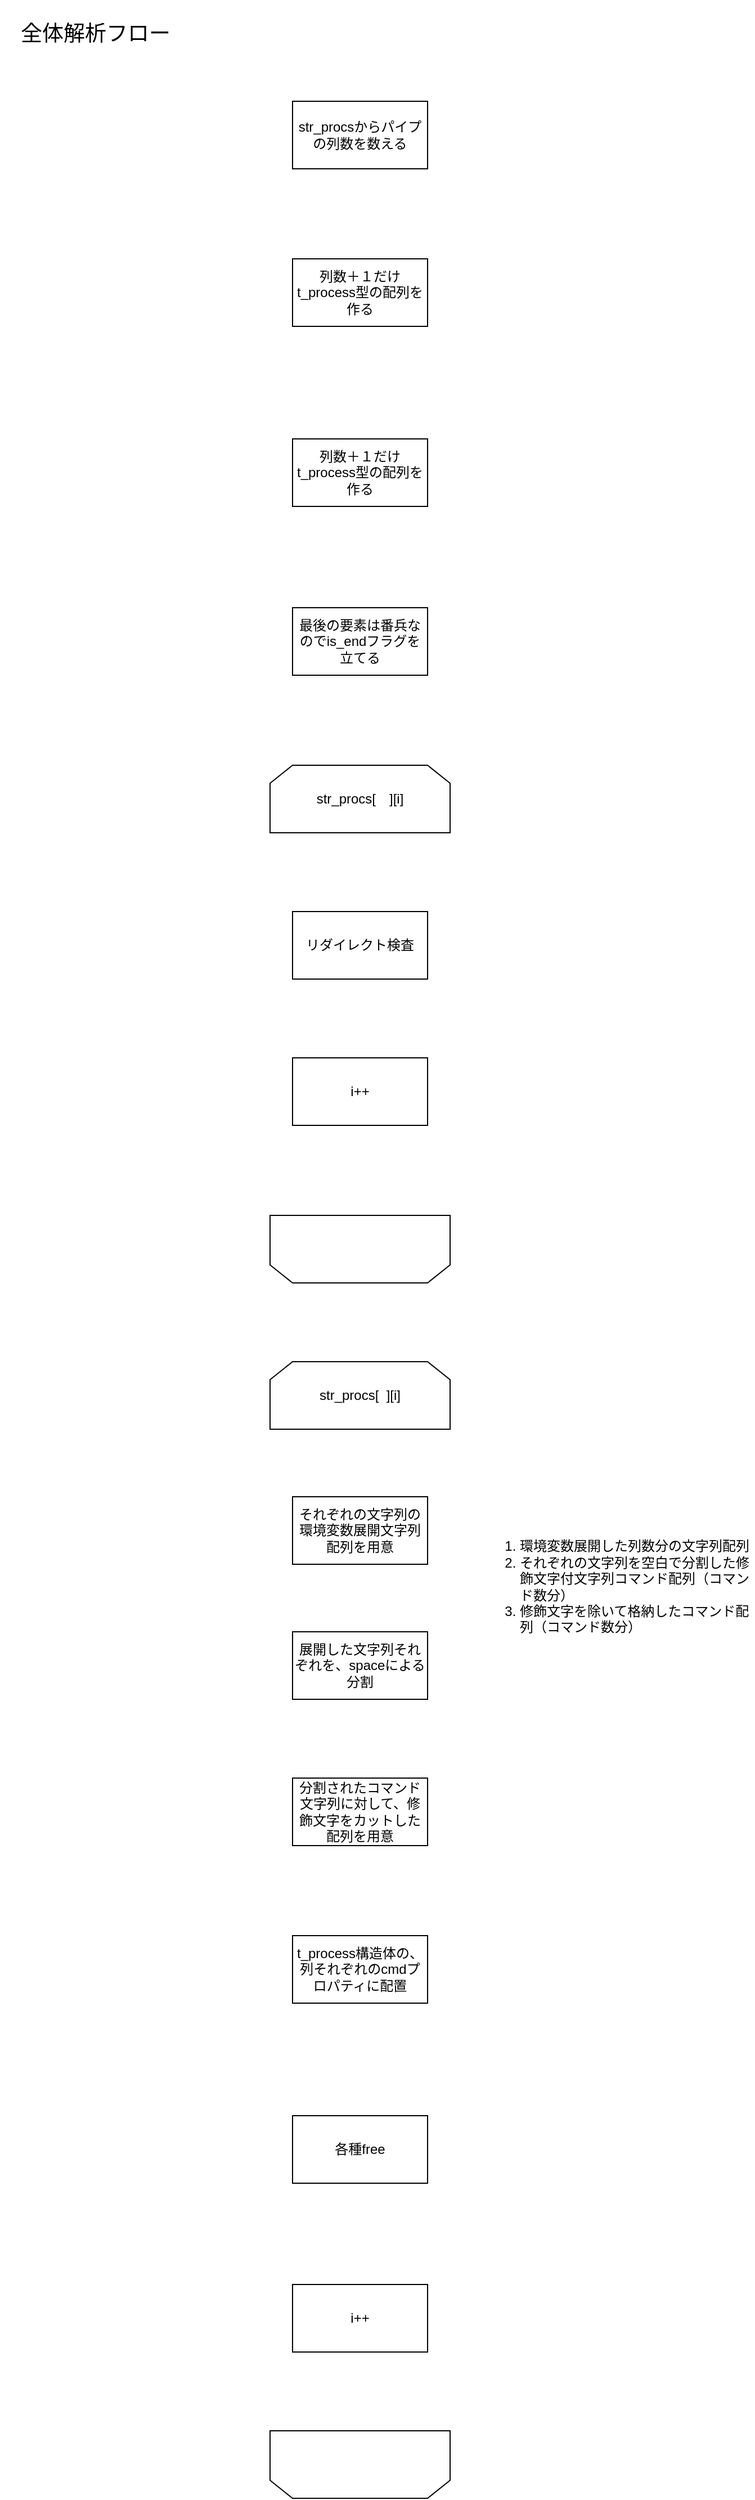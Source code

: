 <mxfile version="14.2.4" type="embed" pages="6">
    <diagram id="fK72UYC66P_CQEnEVLS-" name="parse_flow">
        <mxGraphModel dx="724" dy="929" grid="1" gridSize="10" guides="1" tooltips="1" connect="1" arrows="1" fold="1" page="1" pageScale="1" pageWidth="827" pageHeight="1169" math="0" shadow="0">
            <root>
                <mxCell id="0"/>
                <mxCell id="1" parent="0"/>
                <mxCell id="5" value="全体解析フロー" style="text;html=1;strokeColor=none;fillColor=none;align=center;verticalAlign=middle;whiteSpace=wrap;rounded=0;fontSize=19;" parent="1" vertex="1">
                    <mxGeometry x="20" y="10" width="170" height="60" as="geometry"/>
                </mxCell>
                <mxCell id="vSirPPXW1b6mrjoDPHHq-14" value="str_procsからパイプの列数を数える" style="rounded=0;whiteSpace=wrap;html=1;" vertex="1" parent="1">
                    <mxGeometry x="280" y="100" width="120" height="60" as="geometry"/>
                </mxCell>
                <mxCell id="vSirPPXW1b6mrjoDPHHq-15" value="列数＋１だけt_process型の配列を作る" style="rounded=0;whiteSpace=wrap;html=1;" vertex="1" parent="1">
                    <mxGeometry x="280" y="240" width="120" height="60" as="geometry"/>
                </mxCell>
                <mxCell id="vSirPPXW1b6mrjoDPHHq-16" value="列数＋１だけt_process型の配列を作る" style="rounded=0;whiteSpace=wrap;html=1;" vertex="1" parent="1">
                    <mxGeometry x="280" y="400" width="120" height="60" as="geometry"/>
                </mxCell>
                <mxCell id="Ri1AadSGPWPgicoHNFOO-5" value="最後の要素は番兵なのでis_endフラグを立てる" style="rounded=0;whiteSpace=wrap;html=1;" vertex="1" parent="1">
                    <mxGeometry x="280" y="550" width="120" height="60" as="geometry"/>
                </mxCell>
                <mxCell id="Ri1AadSGPWPgicoHNFOO-6" value="リダイレクト検査" style="rounded=0;whiteSpace=wrap;html=1;" vertex="1" parent="1">
                    <mxGeometry x="280" y="820" width="120" height="60" as="geometry"/>
                </mxCell>
                <mxCell id="Ri1AadSGPWPgicoHNFOO-7" value="str_procs[　][i]" style="shape=loopLimit;whiteSpace=wrap;html=1;rotation=0;" vertex="1" parent="1">
                    <mxGeometry x="260" y="690" width="160" height="60" as="geometry"/>
                </mxCell>
                <mxCell id="Ri1AadSGPWPgicoHNFOO-8" value="" style="shape=loopLimit;whiteSpace=wrap;html=1;rotation=-180;" vertex="1" parent="1">
                    <mxGeometry x="260" y="1090" width="160" height="60" as="geometry"/>
                </mxCell>
                <mxCell id="Ri1AadSGPWPgicoHNFOO-9" value="i++" style="rounded=0;whiteSpace=wrap;html=1;" vertex="1" parent="1">
                    <mxGeometry x="280" y="950" width="120" height="60" as="geometry"/>
                </mxCell>
                <mxCell id="Ri1AadSGPWPgicoHNFOO-12" value="str_procs[&amp;nbsp; ][i]" style="shape=loopLimit;whiteSpace=wrap;html=1;rotation=0;" vertex="1" parent="1">
                    <mxGeometry x="260" y="1220" width="160" height="60" as="geometry"/>
                </mxCell>
                <mxCell id="Ri1AadSGPWPgicoHNFOO-13" value="" style="shape=loopLimit;whiteSpace=wrap;html=1;rotation=-180;" vertex="1" parent="1">
                    <mxGeometry x="260" y="2170" width="160" height="60" as="geometry"/>
                </mxCell>
                <mxCell id="Ri1AadSGPWPgicoHNFOO-14" value="i++" style="rounded=0;whiteSpace=wrap;html=1;" vertex="1" parent="1">
                    <mxGeometry x="280" y="2040" width="120" height="60" as="geometry"/>
                </mxCell>
                <mxCell id="Ri1AadSGPWPgicoHNFOO-15" value="それぞれの文字列の環境変数展開文字列配列を用意" style="rounded=0;whiteSpace=wrap;html=1;" vertex="1" parent="1">
                    <mxGeometry x="280" y="1340" width="120" height="60" as="geometry"/>
                </mxCell>
                <mxCell id="Ri1AadSGPWPgicoHNFOO-16" value="展開した文字列それぞれを、spaceによる分割" style="rounded=0;whiteSpace=wrap;html=1;" vertex="1" parent="1">
                    <mxGeometry x="280" y="1460" width="120" height="60" as="geometry"/>
                </mxCell>
                <mxCell id="Ri1AadSGPWPgicoHNFOO-17" value="分割されたコマンド文字列に対して、修飾文字をカットした配列を用意" style="rounded=0;whiteSpace=wrap;html=1;" vertex="1" parent="1">
                    <mxGeometry x="280" y="1590" width="120" height="60" as="geometry"/>
                </mxCell>
                <mxCell id="Ri1AadSGPWPgicoHNFOO-18" value="t_process構造体の、列それぞれのcmdプロパティに配置" style="rounded=0;whiteSpace=wrap;html=1;" vertex="1" parent="1">
                    <mxGeometry x="280" y="1730" width="120" height="60" as="geometry"/>
                </mxCell>
                <mxCell id="Ri1AadSGPWPgicoHNFOO-19" value="&lt;ol&gt;&lt;li&gt;環境変数展開した列数分の文字列配列&lt;/li&gt;&lt;li&gt;それぞれの文字列を空白で分割した修飾文字付文字列コマンド配列（コマンド数分）&lt;/li&gt;&lt;li&gt;修飾文字を除いて格納したコマンド配列（コマンド数分）&lt;/li&gt;&lt;/ol&gt;" style="text;strokeColor=none;fillColor=none;html=1;whiteSpace=wrap;verticalAlign=middle;overflow=hidden;" vertex="1" parent="1">
                    <mxGeometry x="440" y="1320" width="250" height="200" as="geometry"/>
                </mxCell>
                <mxCell id="Ri1AadSGPWPgicoHNFOO-20" value="各種free" style="rounded=0;whiteSpace=wrap;html=1;" vertex="1" parent="1">
                    <mxGeometry x="280" y="1890" width="120" height="60" as="geometry"/>
                </mxCell>
            </root>
        </mxGraphModel>
    </diagram>
    <diagram id="UBgu6QXrcp8UqjYOTe2U" name="redirect_inspect_flow">
        <mxGraphModel dx="1230" dy="1580" grid="1" gridSize="10" guides="1" tooltips="1" connect="1" arrows="1" fold="1" page="1" pageScale="1" pageWidth="827" pageHeight="1169" math="0" shadow="0">
            <root>
                <mxCell id="vghjAD6RKHPdX0XweGQ7-0"/>
                <mxCell id="vghjAD6RKHPdX0XweGQ7-1" parent="vghjAD6RKHPdX0XweGQ7-0"/>
                <mxCell id="vghjAD6RKHPdX0XweGQ7-15" style="edgeStyle=orthogonalEdgeStyle;rounded=0;orthogonalLoop=1;jettySize=auto;html=1;fontSize=12;entryX=0.438;entryY=0.026;entryDx=0;entryDy=0;entryPerimeter=0;" parent="vghjAD6RKHPdX0XweGQ7-1" source="vghjAD6RKHPdX0XweGQ7-8" target="w_zK68qkRcGFk_lAMG7C-15" edge="1">
                    <mxGeometry relative="1" as="geometry">
                        <mxPoint x="222.5" y="1200" as="targetPoint"/>
                    </mxGeometry>
                </mxCell>
                <mxCell id="Fy9EsiGVe3YE7plYE6k1-2" style="edgeStyle=orthogonalEdgeStyle;rounded=0;orthogonalLoop=1;jettySize=auto;html=1;entryX=0.5;entryY=0;entryDx=0;entryDy=0;fontSize=12;" parent="vghjAD6RKHPdX0XweGQ7-1" source="vghjAD6RKHPdX0XweGQ7-8" target="Fy9EsiGVe3YE7plYE6k1-1" edge="1">
                    <mxGeometry relative="1" as="geometry"/>
                </mxCell>
                <mxCell id="vghjAD6RKHPdX0XweGQ7-8" value="リダイレクト文字か？" style="rhombus;whiteSpace=wrap;html=1;fontSize=12;" parent="vghjAD6RKHPdX0XweGQ7-1" vertex="1">
                    <mxGeometry x="120" y="470" width="190" height="80" as="geometry"/>
                </mxCell>
                <mxCell id="w_zK68qkRcGFk_lAMG7C-4" style="edgeStyle=orthogonalEdgeStyle;rounded=0;orthogonalLoop=1;jettySize=auto;html=1;entryX=0.5;entryY=0;entryDx=0;entryDy=0;fontSize=12;" parent="vghjAD6RKHPdX0XweGQ7-1" source="vghjAD6RKHPdX0XweGQ7-9" target="w_zK68qkRcGFk_lAMG7C-3" edge="1">
                    <mxGeometry relative="1" as="geometry"/>
                </mxCell>
                <mxCell id="diePPB6mzHixm3dDnXwc-16" style="edgeStyle=orthogonalEdgeStyle;rounded=0;orthogonalLoop=1;jettySize=auto;html=1;entryX=0.5;entryY=0;entryDx=0;entryDy=0;" edge="1" parent="vghjAD6RKHPdX0XweGQ7-1" source="vghjAD6RKHPdX0XweGQ7-9" target="diePPB6mzHixm3dDnXwc-8">
                    <mxGeometry relative="1" as="geometry"/>
                </mxCell>
                <mxCell id="vghjAD6RKHPdX0XweGQ7-9" value="ambigous redirectにあたるか？&lt;br&gt;substrしてなお空白がある場合" style="rhombus;whiteSpace=wrap;html=1;fontSize=12;" parent="vghjAD6RKHPdX0XweGQ7-1" vertex="1">
                    <mxGeometry x="347.5" y="860" width="190" height="80" as="geometry"/>
                </mxCell>
                <mxCell id="vghjAD6RKHPdX0XweGQ7-20" style="edgeStyle=orthogonalEdgeStyle;rounded=0;orthogonalLoop=1;jettySize=auto;html=1;entryX=0.5;entryY=0;entryDx=0;entryDy=0;fontSize=12;" parent="vghjAD6RKHPdX0XweGQ7-1" source="vghjAD6RKHPdX0XweGQ7-12" target="vghjAD6RKHPdX0XweGQ7-8" edge="1">
                    <mxGeometry relative="1" as="geometry"/>
                </mxCell>
                <mxCell id="vghjAD6RKHPdX0XweGQ7-12" value="終端まで1文字ずつ検査" style="shape=loopLimit;whiteSpace=wrap;html=1;fontSize=12;" parent="vghjAD6RKHPdX0XweGQ7-1" vertex="1">
                    <mxGeometry x="142.5" y="350" width="150" height="60" as="geometry"/>
                </mxCell>
                <mxCell id="diePPB6mzHixm3dDnXwc-7" style="edgeStyle=orthogonalEdgeStyle;rounded=0;orthogonalLoop=1;jettySize=auto;html=1;" edge="1" parent="vghjAD6RKHPdX0XweGQ7-1" source="vghjAD6RKHPdX0XweGQ7-13">
                    <mxGeometry relative="1" as="geometry">
                        <mxPoint x="212.5" y="1670" as="targetPoint"/>
                    </mxGeometry>
                </mxCell>
                <mxCell id="vghjAD6RKHPdX0XweGQ7-13" value="" style="shape=loopLimit;whiteSpace=wrap;html=1;fontSize=12;rotation=-180;" parent="vghjAD6RKHPdX0XweGQ7-1" vertex="1">
                    <mxGeometry x="137.5" y="1550" width="150" height="60" as="geometry"/>
                </mxCell>
                <mxCell id="w_zK68qkRcGFk_lAMG7C-20" style="edgeStyle=orthogonalEdgeStyle;rounded=0;orthogonalLoop=1;jettySize=auto;html=1;entryX=0.5;entryY=0;entryDx=0;entryDy=0;fontSize=12;" parent="vghjAD6RKHPdX0XweGQ7-1" source="vghjAD6RKHPdX0XweGQ7-18" target="w_zK68qkRcGFk_lAMG7C-19" edge="1">
                    <mxGeometry relative="1" as="geometry"/>
                </mxCell>
                <mxCell id="vghjAD6RKHPdX0XweGQ7-18" value="次の空白までの文字列Aを保存&lt;br&gt;同時に、パイプ文字列（２）をスペースで埋める" style="rounded=0;whiteSpace=wrap;html=1;fontSize=12;" parent="vghjAD6RKHPdX0XweGQ7-1" vertex="1">
                    <mxGeometry x="328.75" y="670" width="227.5" height="60" as="geometry"/>
                </mxCell>
                <mxCell id="vghjAD6RKHPdX0XweGQ7-22" value="TRUE" style="text;html=1;strokeColor=none;fillColor=none;align=center;verticalAlign=middle;whiteSpace=wrap;rounded=0;fontSize=12;" parent="vghjAD6RKHPdX0XweGQ7-1" vertex="1">
                    <mxGeometry x="352.5" y="520" width="40" height="20" as="geometry"/>
                </mxCell>
                <mxCell id="vghjAD6RKHPdX0XweGQ7-23" value="FALSE" style="text;html=1;strokeColor=none;fillColor=none;align=center;verticalAlign=middle;whiteSpace=wrap;rounded=0;fontSize=12;" parent="vghjAD6RKHPdX0XweGQ7-1" vertex="1">
                    <mxGeometry x="232.5" y="790" width="40" height="20" as="geometry"/>
                </mxCell>
                <mxCell id="diePPB6mzHixm3dDnXwc-13" style="edgeStyle=orthogonalEdgeStyle;rounded=0;orthogonalLoop=1;jettySize=auto;html=1;entryX=0.5;entryY=0;entryDx=0;entryDy=0;" edge="1" parent="vghjAD6RKHPdX0XweGQ7-1" source="w_zK68qkRcGFk_lAMG7C-3" target="diePPB6mzHixm3dDnXwc-11">
                    <mxGeometry relative="1" as="geometry"/>
                </mxCell>
                <mxCell id="w_zK68qkRcGFk_lAMG7C-3" value="文字列Aを使って&lt;br&gt;エラー出力" style="rounded=0;whiteSpace=wrap;html=1;fontSize=12;" parent="vghjAD6RKHPdX0XweGQ7-1" vertex="1">
                    <mxGeometry x="832.5" y="930" width="120" height="60" as="geometry"/>
                </mxCell>
                <mxCell id="w_zK68qkRcGFk_lAMG7C-6" value="TRUE" style="text;html=1;strokeColor=none;fillColor=none;align=center;verticalAlign=middle;whiteSpace=wrap;rounded=0;fontSize=12;" parent="vghjAD6RKHPdX0XweGQ7-1" vertex="1">
                    <mxGeometry x="672.5" y="870" width="40" height="20" as="geometry"/>
                </mxCell>
                <mxCell id="w_zK68qkRcGFk_lAMG7C-11" style="edgeStyle=orthogonalEdgeStyle;rounded=0;orthogonalLoop=1;jettySize=auto;html=1;fontSize=12;" parent="vghjAD6RKHPdX0XweGQ7-1" source="w_zK68qkRcGFk_lAMG7C-8" target="w_zK68qkRcGFk_lAMG7C-10" edge="1">
                    <mxGeometry relative="1" as="geometry"/>
                </mxCell>
                <mxCell id="iyTiuh9eluUWenn3p8hs-2" style="edgeStyle=orthogonalEdgeStyle;rounded=0;orthogonalLoop=1;jettySize=auto;html=1;entryX=0.5;entryY=0;entryDx=0;entryDy=0;fontSize=12;" parent="vghjAD6RKHPdX0XweGQ7-1" source="w_zK68qkRcGFk_lAMG7C-8" target="iyTiuh9eluUWenn3p8hs-1" edge="1">
                    <mxGeometry relative="1" as="geometry"/>
                </mxCell>
                <mxCell id="w_zK68qkRcGFk_lAMG7C-8" value="ファイルopenできる？" style="rhombus;whiteSpace=wrap;html=1;fontSize=12;" parent="vghjAD6RKHPdX0XweGQ7-1" vertex="1">
                    <mxGeometry x="352.5" y="1160" width="190" height="60" as="geometry"/>
                </mxCell>
                <mxCell id="n6QM_ZptUsfv8HXUH9g2-1" style="edgeStyle=orthogonalEdgeStyle;rounded=0;orthogonalLoop=1;jettySize=auto;html=1;entryX=0.5;entryY=0;entryDx=0;entryDy=0;" edge="1" parent="vghjAD6RKHPdX0XweGQ7-1" source="w_zK68qkRcGFk_lAMG7C-10" target="n6QM_ZptUsfv8HXUH9g2-0">
                    <mxGeometry relative="1" as="geometry"/>
                </mxCell>
                <mxCell id="w_zK68qkRcGFk_lAMG7C-10" value="文字列Cを使って&lt;br&gt;エラー出力" style="rounded=0;whiteSpace=wrap;html=1;fontSize=12;" parent="vghjAD6RKHPdX0XweGQ7-1" vertex="1">
                    <mxGeometry x="602.5" y="1250" width="120" height="60" as="geometry"/>
                </mxCell>
                <mxCell id="w_zK68qkRcGFk_lAMG7C-14" value="FALSE" style="text;html=1;strokeColor=none;fillColor=none;align=center;verticalAlign=middle;whiteSpace=wrap;rounded=0;fontSize=12;" parent="vghjAD6RKHPdX0XweGQ7-1" vertex="1">
                    <mxGeometry x="582.5" y="1160" width="40" height="20" as="geometry"/>
                </mxCell>
                <mxCell id="w_zK68qkRcGFk_lAMG7C-17" style="edgeStyle=orthogonalEdgeStyle;rounded=0;orthogonalLoop=1;jettySize=auto;html=1;fontSize=12;" parent="vghjAD6RKHPdX0XweGQ7-1" source="w_zK68qkRcGFk_lAMG7C-15" target="vghjAD6RKHPdX0XweGQ7-13" edge="1">
                    <mxGeometry relative="1" as="geometry"/>
                </mxCell>
                <mxCell id="w_zK68qkRcGFk_lAMG7C-15" value="インクリメント" style="rounded=0;whiteSpace=wrap;html=1;fontSize=12;" parent="vghjAD6RKHPdX0XweGQ7-1" vertex="1">
                    <mxGeometry x="152.5" y="1105" width="120" height="60" as="geometry"/>
                </mxCell>
                <mxCell id="w_zK68qkRcGFk_lAMG7C-21" style="edgeStyle=orthogonalEdgeStyle;rounded=0;orthogonalLoop=1;jettySize=auto;html=1;entryX=0.5;entryY=0;entryDx=0;entryDy=0;fontSize=12;" parent="vghjAD6RKHPdX0XweGQ7-1" source="w_zK68qkRcGFk_lAMG7C-19" target="vghjAD6RKHPdX0XweGQ7-9" edge="1">
                    <mxGeometry relative="1" as="geometry"/>
                </mxCell>
                <mxCell id="w_zK68qkRcGFk_lAMG7C-19" value="コピー文字列Aを&lt;br&gt;環境変数展開して&lt;br&gt;文字列Bとして保存" style="rounded=0;whiteSpace=wrap;html=1;fontSize=12;" parent="vghjAD6RKHPdX0XweGQ7-1" vertex="1">
                    <mxGeometry x="382.5" y="770" width="120" height="60" as="geometry"/>
                </mxCell>
                <mxCell id="rA9VIQPAid6NUo1dX8oT-1" style="edgeStyle=orthogonalEdgeStyle;rounded=0;orthogonalLoop=1;jettySize=auto;html=1;entryX=0.5;entryY=0;entryDx=0;entryDy=0;" edge="1" parent="vghjAD6RKHPdX0XweGQ7-1" source="iyTiuh9eluUWenn3p8hs-1" target="rA9VIQPAid6NUo1dX8oT-0">
                    <mxGeometry relative="1" as="geometry"/>
                </mxCell>
                <mxCell id="iyTiuh9eluUWenn3p8hs-1" value="文字列Aの長さ&lt;br&gt;インクリメント" style="rounded=0;whiteSpace=wrap;html=1;fontSize=12;" parent="vghjAD6RKHPdX0XweGQ7-1" vertex="1">
                    <mxGeometry x="387.5" y="1260" width="120" height="60" as="geometry"/>
                </mxCell>
                <mxCell id="Fy9EsiGVe3YE7plYE6k1-3" style="edgeStyle=orthogonalEdgeStyle;rounded=0;orthogonalLoop=1;jettySize=auto;html=1;entryX=0.5;entryY=0;entryDx=0;entryDy=0;fontSize=12;" parent="vghjAD6RKHPdX0XweGQ7-1" source="Fy9EsiGVe3YE7plYE6k1-1" target="vghjAD6RKHPdX0XweGQ7-18" edge="1">
                    <mxGeometry relative="1" as="geometry"/>
                </mxCell>
                <mxCell id="diePPB6mzHixm3dDnXwc-9" style="edgeStyle=orthogonalEdgeStyle;rounded=0;orthogonalLoop=1;jettySize=auto;html=1;exitX=0.5;exitY=0;exitDx=0;exitDy=0;" edge="1" parent="vghjAD6RKHPdX0XweGQ7-1" source="Fy9EsiGVe3YE7plYE6k1-1">
                    <mxGeometry relative="1" as="geometry">
                        <mxPoint x="442.5" y="580" as="targetPoint"/>
                    </mxGeometry>
                </mxCell>
                <mxCell id="Fy9EsiGVe3YE7plYE6k1-1" value="空白スキップ" style="rounded=0;whiteSpace=wrap;html=1;fontSize=12;" parent="vghjAD6RKHPdX0XweGQ7-1" vertex="1">
                    <mxGeometry x="382.5" y="560" width="120" height="60" as="geometry"/>
                </mxCell>
                <mxCell id="Fy9EsiGVe3YE7plYE6k1-4" value="return" style="rounded=0;whiteSpace=wrap;html=1;fontSize=12;" parent="vghjAD6RKHPdX0XweGQ7-1" vertex="1">
                    <mxGeometry x="832.5" y="1170" width="120" height="60" as="geometry"/>
                </mxCell>
                <mxCell id="n6QM_ZptUsfv8HXUH9g2-0" value="return" style="rounded=0;whiteSpace=wrap;html=1;fontSize=12;" vertex="1" parent="vghjAD6RKHPdX0XweGQ7-1">
                    <mxGeometry x="602.5" y="1460" width="120" height="60" as="geometry"/>
                </mxCell>
                <mxCell id="n6QM_ZptUsfv8HXUH9g2-2" value="&lt;h1&gt;リダイレクト検査&lt;/h1&gt;&lt;div&gt;ここでは空ファイル作成と、&lt;br&gt;openできるか、ambigous redirectがないかの検査。そして最終リダイレクト先の決定を行う。&lt;br&gt;&lt;/div&gt;" style="text;html=1;strokeColor=none;fillColor=none;spacing=5;spacingTop=-20;whiteSpace=wrap;overflow=hidden;rounded=0;" vertex="1" parent="vghjAD6RKHPdX0XweGQ7-1">
                    <mxGeometry x="30" y="20" width="230" height="120" as="geometry"/>
                </mxCell>
                <mxCell id="diePPB6mzHixm3dDnXwc-1" style="edgeStyle=orthogonalEdgeStyle;rounded=0;orthogonalLoop=1;jettySize=auto;html=1;" edge="1" parent="vghjAD6RKHPdX0XweGQ7-1" source="diePPB6mzHixm3dDnXwc-0" target="vghjAD6RKHPdX0XweGQ7-12">
                    <mxGeometry relative="1" as="geometry"/>
                </mxCell>
                <mxCell id="diePPB6mzHixm3dDnXwc-0" value="最終リダイレクト先構造体のバッファAを作る" style="rounded=0;whiteSpace=wrap;html=1;fontSize=12;" vertex="1" parent="vghjAD6RKHPdX0XweGQ7-1">
                    <mxGeometry x="157.5" y="200" width="120" height="60" as="geometry"/>
                </mxCell>
                <mxCell id="diePPB6mzHixm3dDnXwc-2" value="openは&lt;br&gt;リダイレクト文字によって分岐" style="text;html=1;strokeColor=none;fillColor=none;align=center;verticalAlign=middle;whiteSpace=wrap;rounded=0;" vertex="1" parent="vghjAD6RKHPdX0XweGQ7-1">
                    <mxGeometry x="332.5" y="1120" width="110" height="55" as="geometry"/>
                </mxCell>
                <mxCell id="diePPB6mzHixm3dDnXwc-5" style="edgeStyle=orthogonalEdgeStyle;rounded=0;orthogonalLoop=1;jettySize=auto;html=1;entryX=0.289;entryY=0.978;entryDx=0;entryDy=0;entryPerimeter=0;" edge="1" parent="vghjAD6RKHPdX0XweGQ7-1" source="diePPB6mzHixm3dDnXwc-3" target="vghjAD6RKHPdX0XweGQ7-13">
                    <mxGeometry relative="1" as="geometry"/>
                </mxCell>
                <mxCell id="diePPB6mzHixm3dDnXwc-3" value="文字列Cとリダイレクト文字によって、&lt;br&gt;最終リダイレクト先を更新" style="rounded=0;whiteSpace=wrap;html=1;fontSize=12;" vertex="1" parent="vghjAD6RKHPdX0XweGQ7-1">
                    <mxGeometry x="387.5" y="1460" width="120" height="60" as="geometry"/>
                </mxCell>
                <mxCell id="diePPB6mzHixm3dDnXwc-6" value="最終リダイレクト先を&lt;br&gt;実際のリダイレクト先として&lt;br&gt;決定する" style="rounded=0;whiteSpace=wrap;html=1;fontSize=12;" vertex="1" parent="vghjAD6RKHPdX0XweGQ7-1">
                    <mxGeometry x="120" y="1670" width="185" height="110" as="geometry"/>
                </mxCell>
                <mxCell id="rA9VIQPAid6NUo1dX8oT-2" style="edgeStyle=orthogonalEdgeStyle;rounded=0;orthogonalLoop=1;jettySize=auto;html=1;entryX=0.5;entryY=0;entryDx=0;entryDy=0;" edge="1" parent="vghjAD6RKHPdX0XweGQ7-1" source="rA9VIQPAid6NUo1dX8oT-0" target="diePPB6mzHixm3dDnXwc-3">
                    <mxGeometry relative="1" as="geometry"/>
                </mxCell>
                <mxCell id="rA9VIQPAid6NUo1dX8oT-0" value="文字列A,Bのfree" style="rounded=0;whiteSpace=wrap;html=1;fontSize=12;" vertex="1" parent="vghjAD6RKHPdX0XweGQ7-1">
                    <mxGeometry x="387.5" y="1360" width="120" height="60" as="geometry"/>
                </mxCell>
                <mxCell id="diePPB6mzHixm3dDnXwc-17" style="edgeStyle=orthogonalEdgeStyle;rounded=0;orthogonalLoop=1;jettySize=auto;html=1;entryX=0.5;entryY=0;entryDx=0;entryDy=0;" edge="1" parent="vghjAD6RKHPdX0XweGQ7-1" source="diePPB6mzHixm3dDnXwc-8" target="w_zK68qkRcGFk_lAMG7C-8">
                    <mxGeometry relative="1" as="geometry"/>
                </mxCell>
                <mxCell id="diePPB6mzHixm3dDnXwc-8" value="文字捨象した後&lt;br&gt;文字列Cとして保存" style="rounded=0;whiteSpace=wrap;html=1;fontSize=12;" vertex="1" parent="vghjAD6RKHPdX0XweGQ7-1">
                    <mxGeometry x="382.5" y="1000" width="120" height="60" as="geometry"/>
                </mxCell>
                <mxCell id="diePPB6mzHixm3dDnXwc-14" style="edgeStyle=orthogonalEdgeStyle;rounded=0;orthogonalLoop=1;jettySize=auto;html=1;" edge="1" parent="vghjAD6RKHPdX0XweGQ7-1" source="diePPB6mzHixm3dDnXwc-11" target="Fy9EsiGVe3YE7plYE6k1-4">
                    <mxGeometry relative="1" as="geometry"/>
                </mxCell>
                <mxCell id="diePPB6mzHixm3dDnXwc-11" value="文字列Aのfree" style="rounded=0;whiteSpace=wrap;html=1;fontSize=12;" vertex="1" parent="vghjAD6RKHPdX0XweGQ7-1">
                    <mxGeometry x="832.5" y="1045" width="120" height="60" as="geometry"/>
                </mxCell>
                <mxCell id="diePPB6mzHixm3dDnXwc-15" value="文字列のfree" style="rounded=0;whiteSpace=wrap;html=1;fontSize=12;" vertex="1" parent="vghjAD6RKHPdX0XweGQ7-1">
                    <mxGeometry x="602.5" y="1340" width="120" height="60" as="geometry"/>
                </mxCell>
                <mxCell id="4r3jEvaT8r80derLKiB6-0" value="&lt;ol&gt;&lt;li&gt;最終リダイレクト先を更新するバッファ&lt;/li&gt;&lt;li&gt;パイプで区切られた文字列&lt;/li&gt;&lt;li&gt;生のリダイレクト先文字列&lt;/li&gt;&lt;li&gt;環境変数展開された文字列&lt;/li&gt;&lt;li&gt;修飾文字をカットした文字列&lt;/li&gt;&lt;/ol&gt;" style="text;strokeColor=none;fillColor=none;html=1;whiteSpace=wrap;verticalAlign=middle;overflow=hidden;" vertex="1" parent="vghjAD6RKHPdX0XweGQ7-1">
                    <mxGeometry x="437.5" y="50" width="382.5" height="240" as="geometry"/>
                </mxCell>
            </root>
        </mxGraphModel>
    </diagram>
    <diagram id="OZ5L-UPBykNVDakt5YSX" name="parse_str_flow">
        <mxGraphModel dx="615" dy="790" grid="1" gridSize="10" guides="1" tooltips="1" connect="1" arrows="1" fold="1" page="1" pageScale="1" pageWidth="827" pageHeight="1169" math="0" shadow="0">
            <root>
                <mxCell id="D80STgEQ0deYUJOquUxM-0"/>
                <mxCell id="D80STgEQ0deYUJOquUxM-1" parent="D80STgEQ0deYUJOquUxM-0"/>
                <mxCell id="D80STgEQ0deYUJOquUxM-2" value="&lt;h1&gt;文字抽出フロー&lt;/h1&gt;&lt;div&gt;受け取った生の文字列からバックスラッシュやクォートなど特殊な解釈をする文字を除いた文字列を返す&lt;/div&gt;" style="text;html=1;strokeColor=none;fillColor=none;spacing=5;spacingTop=-20;whiteSpace=wrap;overflow=hidden;rounded=0;fontSize=12;" parent="D80STgEQ0deYUJOquUxM-1" vertex="1">
                    <mxGeometry x="20" y="10" width="190" height="120" as="geometry"/>
                </mxCell>
                <mxCell id="rvnGI9laWapPwDa4xEyo-2" style="edgeStyle=orthogonalEdgeStyle;rounded=0;orthogonalLoop=1;jettySize=auto;html=1;entryX=0.5;entryY=0;entryDx=0;entryDy=0;fontSize=12;" parent="D80STgEQ0deYUJOquUxM-1" source="rvnGI9laWapPwDa4xEyo-0" target="rvnGI9laWapPwDa4xEyo-1" edge="1">
                    <mxGeometry relative="1" as="geometry"/>
                </mxCell>
                <mxCell id="rvnGI9laWapPwDa4xEyo-0" value="受け取った文字列の長さを数え、&lt;br&gt;callocする" style="rounded=0;whiteSpace=wrap;html=1;fontSize=12;" parent="D80STgEQ0deYUJOquUxM-1" vertex="1">
                    <mxGeometry x="270" y="60" width="230" height="120" as="geometry"/>
                </mxCell>
                <mxCell id="DGN27zOpruOZsz5clr9G-1" style="edgeStyle=orthogonalEdgeStyle;rounded=0;orthogonalLoop=1;jettySize=auto;html=1;entryX=0.5;entryY=0;entryDx=0;entryDy=0;" edge="1" parent="D80STgEQ0deYUJOquUxM-1" source="rvnGI9laWapPwDa4xEyo-1" target="DGN27zOpruOZsz5clr9G-0">
                    <mxGeometry relative="1" as="geometry"/>
                </mxCell>
                <mxCell id="rvnGI9laWapPwDa4xEyo-1" value="バックスラッシュやクォートを無視してコピーする" style="rounded=0;whiteSpace=wrap;html=1;fontSize=12;" parent="D80STgEQ0deYUJOquUxM-1" vertex="1">
                    <mxGeometry x="290" y="260" width="190" height="120" as="geometry"/>
                </mxCell>
                <mxCell id="DGN27zOpruOZsz5clr9G-0" value="コピーした文字列をリターン" style="rounded=0;whiteSpace=wrap;html=1;fontSize=12;" vertex="1" parent="D80STgEQ0deYUJOquUxM-1">
                    <mxGeometry x="290" y="450" width="190" height="120" as="geometry"/>
                </mxCell>
            </root>
        </mxGraphModel>
    </diagram>
    <diagram id="0K4t3tbYuZowwhinNXFX" name="extract_env_var">
        <mxGraphModel dx="1538" dy="1975" grid="1" gridSize="10" guides="1" tooltips="1" connect="1" arrows="1" fold="1" page="1" pageScale="1" pageWidth="827" pageHeight="1169" math="0" shadow="0">
            <root>
                <mxCell id="9b3eTsuE5eO3WDDAcjTt-0"/>
                <mxCell id="9b3eTsuE5eO3WDDAcjTt-1" parent="9b3eTsuE5eO3WDDAcjTt-0"/>
                <mxCell id="9b3eTsuE5eO3WDDAcjTt-2" value="&lt;h1&gt;環境変数展開&lt;/h1&gt;&lt;div&gt;環境変数を含んだ文字列を渡し、&lt;/div&gt;&lt;div&gt;環境変数を展開した文字列を作って返す&lt;/div&gt;" style="text;html=1;strokeColor=none;fillColor=none;spacing=5;spacingTop=-20;whiteSpace=wrap;overflow=hidden;rounded=0;fontSize=12;" parent="9b3eTsuE5eO3WDDAcjTt-1" vertex="1">
                    <mxGeometry x="20" y="40" width="190" height="120" as="geometry"/>
                </mxCell>
                <mxCell id="9yLVf7YW9ZVdwj2fzC-c-3" style="edgeStyle=orthogonalEdgeStyle;rounded=0;orthogonalLoop=1;jettySize=auto;html=1;entryX=0.5;entryY=0;entryDx=0;entryDy=0;" edge="1" parent="9b3eTsuE5eO3WDDAcjTt-1" source="HJwVZQpnKvkkq3SloBSX-0" target="9i8xKT2IfccAz1rnNEv8-1">
                    <mxGeometry relative="1" as="geometry"/>
                </mxCell>
                <mxCell id="HJwVZQpnKvkkq3SloBSX-0" value="終端まで1文字ずつコピー" style="shape=loopLimit;whiteSpace=wrap;html=1;rotation=0;" vertex="1" parent="9b3eTsuE5eO3WDDAcjTt-1">
                    <mxGeometry x="220" y="360" width="160" height="60" as="geometry"/>
                </mxCell>
                <mxCell id="9yLVf7YW9ZVdwj2fzC-c-4" style="edgeStyle=orthogonalEdgeStyle;rounded=0;orthogonalLoop=1;jettySize=auto;html=1;" edge="1" parent="9b3eTsuE5eO3WDDAcjTt-1" source="9i8xKT2IfccAz1rnNEv8-1">
                    <mxGeometry relative="1" as="geometry">
                        <mxPoint x="590" y="660" as="targetPoint"/>
                    </mxGeometry>
                </mxCell>
                <mxCell id="9yLVf7YW9ZVdwj2fzC-c-5" style="edgeStyle=orthogonalEdgeStyle;rounded=0;orthogonalLoop=1;jettySize=auto;html=1;entryX=0.5;entryY=0;entryDx=0;entryDy=0;" edge="1" parent="9b3eTsuE5eO3WDDAcjTt-1" source="9i8xKT2IfccAz1rnNEv8-1" target="9i8xKT2IfccAz1rnNEv8-4">
                    <mxGeometry relative="1" as="geometry"/>
                </mxCell>
                <mxCell id="9i8xKT2IfccAz1rnNEv8-1" value="$がある？" style="rhombus;whiteSpace=wrap;html=1;" vertex="1" parent="9b3eTsuE5eO3WDDAcjTt-1">
                    <mxGeometry x="200" y="520" width="200" height="80" as="geometry"/>
                </mxCell>
                <mxCell id="6Hewo785Gq-3VO2YX3y2-0" style="edgeStyle=orthogonalEdgeStyle;rounded=0;orthogonalLoop=1;jettySize=auto;html=1;entryX=0.75;entryY=1;entryDx=0;entryDy=0;" edge="1" parent="9b3eTsuE5eO3WDDAcjTt-1" source="9i8xKT2IfccAz1rnNEv8-4" target="9i8xKT2IfccAz1rnNEv8-10">
                    <mxGeometry relative="1" as="geometry"/>
                </mxCell>
                <mxCell id="9i8xKT2IfccAz1rnNEv8-4" value="一文字コピー&lt;br&gt;インクリメント" style="rounded=0;whiteSpace=wrap;html=1;" vertex="1" parent="9b3eTsuE5eO3WDDAcjTt-1">
                    <mxGeometry x="240" y="820" width="120" height="60" as="geometry"/>
                </mxCell>
                <mxCell id="_drc_-IHRKwmHCD_ujiX-0" style="edgeStyle=orthogonalEdgeStyle;rounded=0;orthogonalLoop=1;jettySize=auto;html=1;entryX=0.5;entryY=0;entryDx=0;entryDy=0;" edge="1" parent="9b3eTsuE5eO3WDDAcjTt-1" source="9i8xKT2IfccAz1rnNEv8-5" target="HJwVZQpnKvkkq3SloBSX-0">
                    <mxGeometry relative="1" as="geometry"/>
                </mxCell>
                <mxCell id="9i8xKT2IfccAz1rnNEv8-5" value="展開後の文字列をいれるための&lt;br&gt;大きめのバッファAを用意" style="rounded=0;whiteSpace=wrap;html=1;" vertex="1" parent="9b3eTsuE5eO3WDDAcjTt-1">
                    <mxGeometry x="240" y="230" width="120" height="60" as="geometry"/>
                </mxCell>
                <mxCell id="9i8xKT2IfccAz1rnNEv8-10" value="" style="shape=loopLimit;whiteSpace=wrap;html=1;rotation=-180;" vertex="1" parent="9b3eTsuE5eO3WDDAcjTt-1">
                    <mxGeometry x="230" y="1700" width="160" height="60" as="geometry"/>
                </mxCell>
                <mxCell id="9yLVf7YW9ZVdwj2fzC-c-7" style="edgeStyle=orthogonalEdgeStyle;rounded=0;orthogonalLoop=1;jettySize=auto;html=1;entryX=0.5;entryY=0;entryDx=0;entryDy=0;" edge="1" parent="9b3eTsuE5eO3WDDAcjTt-1" source="9i8xKT2IfccAz1rnNEv8-11" target="9i8xKT2IfccAz1rnNEv8-13">
                    <mxGeometry relative="1" as="geometry"/>
                </mxCell>
                <mxCell id="yXj754h8IDhaRixxxwQL-0" style="edgeStyle=orthogonalEdgeStyle;rounded=0;orthogonalLoop=1;jettySize=auto;html=1;entryX=0.75;entryY=0;entryDx=0;entryDy=0;" edge="1" parent="9b3eTsuE5eO3WDDAcjTt-1" source="9i8xKT2IfccAz1rnNEv8-11" target="9i8xKT2IfccAz1rnNEv8-4">
                    <mxGeometry relative="1" as="geometry"/>
                </mxCell>
                <mxCell id="9i8xKT2IfccAz1rnNEv8-11" value="その次の文字が&lt;br&gt;\0 , space, \ , }&amp;nbsp;" style="rhombus;whiteSpace=wrap;html=1;" vertex="1" parent="9b3eTsuE5eO3WDDAcjTt-1">
                    <mxGeometry x="490" y="664" width="200" height="80" as="geometry"/>
                </mxCell>
                <mxCell id="9yLVf7YW9ZVdwj2fzC-c-8" style="edgeStyle=orthogonalEdgeStyle;rounded=0;orthogonalLoop=1;jettySize=auto;html=1;entryX=0.5;entryY=0;entryDx=0;entryDy=0;" edge="1" parent="9b3eTsuE5eO3WDDAcjTt-1" source="9i8xKT2IfccAz1rnNEv8-13" target="9i8xKT2IfccAz1rnNEv8-15">
                    <mxGeometry relative="1" as="geometry"/>
                </mxCell>
                <mxCell id="9yLVf7YW9ZVdwj2fzC-c-9" style="edgeStyle=orthogonalEdgeStyle;rounded=0;orthogonalLoop=1;jettySize=auto;html=1;" edge="1" parent="9b3eTsuE5eO3WDDAcjTt-1" source="9i8xKT2IfccAz1rnNEv8-13" target="9i8xKT2IfccAz1rnNEv8-14">
                    <mxGeometry relative="1" as="geometry"/>
                </mxCell>
                <mxCell id="9i8xKT2IfccAz1rnNEv8-13" value="その文字が&lt;br&gt;{&amp;nbsp;" style="rhombus;whiteSpace=wrap;html=1;" vertex="1" parent="9b3eTsuE5eO3WDDAcjTt-1">
                    <mxGeometry x="490" y="830" width="200" height="80" as="geometry"/>
                </mxCell>
                <mxCell id="9yLVf7YW9ZVdwj2fzC-c-10" style="edgeStyle=orthogonalEdgeStyle;rounded=0;orthogonalLoop=1;jettySize=auto;html=1;entryX=0.5;entryY=0;entryDx=0;entryDy=0;" edge="1" parent="9b3eTsuE5eO3WDDAcjTt-1" source="9i8xKT2IfccAz1rnNEv8-14" target="9i8xKT2IfccAz1rnNEv8-16">
                    <mxGeometry relative="1" as="geometry"/>
                </mxCell>
                <mxCell id="9i8xKT2IfccAz1rnNEv8-14" value="次の&lt;br&gt;\, space, &quot;, ', $,\0&amp;nbsp;&lt;br&gt;まで読む" style="rounded=0;whiteSpace=wrap;html=1;" vertex="1" parent="9b3eTsuE5eO3WDDAcjTt-1">
                    <mxGeometry x="530" y="980" width="120" height="60" as="geometry"/>
                </mxCell>
                <mxCell id="9yLVf7YW9ZVdwj2fzC-c-14" style="edgeStyle=orthogonalEdgeStyle;rounded=0;orthogonalLoop=1;jettySize=auto;html=1;entryX=1;entryY=0.5;entryDx=0;entryDy=0;" edge="1" parent="9b3eTsuE5eO3WDDAcjTt-1" source="9i8xKT2IfccAz1rnNEv8-15" target="9i8xKT2IfccAz1rnNEv8-16">
                    <mxGeometry relative="1" as="geometry"/>
                </mxCell>
                <mxCell id="9i8xKT2IfccAz1rnNEv8-15" value="&#10;&#10;&lt;span style=&quot;color: rgb(240, 240, 240); font-family: helvetica; font-size: 12px; font-style: normal; font-weight: 400; letter-spacing: normal; text-align: center; text-indent: 0px; text-transform: none; word-spacing: 0px; background-color: rgb(42, 42, 42); display: inline; float: none;&quot;&gt;次の&amp;nbsp; } まで読む&lt;/span&gt;&lt;br style=&quot;color: rgb(240, 240, 240); font-family: helvetica; font-size: 12px; font-style: normal; font-weight: 400; letter-spacing: normal; text-align: center; text-indent: 0px; text-transform: none; word-spacing: 0px; background-color: rgb(42, 42, 42);&quot;&gt;&#10;&#10;" style="rounded=0;whiteSpace=wrap;html=1;" vertex="1" parent="9b3eTsuE5eO3WDDAcjTt-1">
                    <mxGeometry x="760" y="980" width="120" height="60" as="geometry"/>
                </mxCell>
                <mxCell id="9yLVf7YW9ZVdwj2fzC-c-11" style="edgeStyle=orthogonalEdgeStyle;rounded=0;orthogonalLoop=1;jettySize=auto;html=1;entryX=0.5;entryY=0;entryDx=0;entryDy=0;" edge="1" parent="9b3eTsuE5eO3WDDAcjTt-1" source="yXj754h8IDhaRixxxwQL-2" target="9yLVf7YW9ZVdwj2fzC-c-1">
                    <mxGeometry relative="1" as="geometry"/>
                </mxCell>
                <mxCell id="9i8xKT2IfccAz1rnNEv8-16" value="読んだ文字をバッファAに入れ、修飾文字をカットしてバッファBを用意" style="rounded=0;whiteSpace=wrap;html=1;" vertex="1" parent="9b3eTsuE5eO3WDDAcjTt-1">
                    <mxGeometry x="530" y="1100" width="120" height="60" as="geometry"/>
                </mxCell>
                <mxCell id="9yLVf7YW9ZVdwj2fzC-c-0" value="展開後文字列に検索結果文字列を1個ずつコピー" style="rounded=0;whiteSpace=wrap;html=1;" vertex="1" parent="9b3eTsuE5eO3WDDAcjTt-1">
                    <mxGeometry x="750" y="1410" width="120" height="60" as="geometry"/>
                </mxCell>
                <mxCell id="9yLVf7YW9ZVdwj2fzC-c-12" style="edgeStyle=orthogonalEdgeStyle;rounded=0;orthogonalLoop=1;jettySize=auto;html=1;entryX=0.5;entryY=0;entryDx=0;entryDy=0;" edge="1" parent="9b3eTsuE5eO3WDDAcjTt-1" source="9yLVf7YW9ZVdwj2fzC-c-1" target="9yLVf7YW9ZVdwj2fzC-c-0">
                    <mxGeometry relative="1" as="geometry"/>
                </mxCell>
                <mxCell id="AlSfPmTUvKvv8AF9rx1t-0" style="edgeStyle=orthogonalEdgeStyle;rounded=0;orthogonalLoop=1;jettySize=auto;html=1;entryX=0.5;entryY=0;entryDx=0;entryDy=0;" edge="1" parent="9b3eTsuE5eO3WDDAcjTt-1" source="9yLVf7YW9ZVdwj2fzC-c-1" target="9yLVf7YW9ZVdwj2fzC-c-17">
                    <mxGeometry relative="1" as="geometry"/>
                </mxCell>
                <mxCell id="9yLVf7YW9ZVdwj2fzC-c-1" value="値が見つかれば？" style="rhombus;whiteSpace=wrap;html=1;" vertex="1" parent="9b3eTsuE5eO3WDDAcjTt-1">
                    <mxGeometry x="490" y="1320" width="200" height="80" as="geometry"/>
                </mxCell>
                <mxCell id="CKihhNFs104xCAw4_y1R-2" style="edgeStyle=orthogonalEdgeStyle;rounded=0;orthogonalLoop=1;jettySize=auto;html=1;entryX=0.5;entryY=1;entryDx=0;entryDy=0;" edge="1" parent="9b3eTsuE5eO3WDDAcjTt-1" source="9yLVf7YW9ZVdwj2fzC-c-17" target="9i8xKT2IfccAz1rnNEv8-10">
                    <mxGeometry relative="1" as="geometry"/>
                </mxCell>
                <mxCell id="9yLVf7YW9ZVdwj2fzC-c-17" value="読んだ文字数バッファA分&lt;br&gt;インクリメント" style="rounded=0;whiteSpace=wrap;html=1;" vertex="1" parent="9b3eTsuE5eO3WDDAcjTt-1">
                    <mxGeometry x="530" y="1510" width="120" height="60" as="geometry"/>
                </mxCell>
                <mxCell id="CKihhNFs104xCAw4_y1R-5" value="読む作業は&lt;br&gt;別のフローチャートに&lt;br&gt;詳細を記載" style="shape=callout;whiteSpace=wrap;html=1;perimeter=calloutPerimeter;position2=0.06;size=30;position=0.35;" vertex="1" parent="9b3eTsuE5eO3WDDAcjTt-1">
                    <mxGeometry x="870" y="800" width="170" height="180" as="geometry"/>
                </mxCell>
                <mxCell id="yXj754h8IDhaRixxxwQL-1" value="&lt;ul&gt;&lt;li&gt;展開後の最終文字列A&lt;br&gt;&lt;/li&gt;&lt;li&gt;生の環境変数文字列だけを入れるバッファB&lt;/li&gt;&lt;li&gt;生の環境変数から修飾文字を削除したバッファC&lt;/li&gt;&lt;li&gt;環境変数検索結果の値のコピーD&lt;/li&gt;&lt;/ul&gt;" style="text;strokeColor=none;fillColor=none;html=1;whiteSpace=wrap;verticalAlign=middle;overflow=hidden;" vertex="1" parent="9b3eTsuE5eO3WDDAcjTt-1">
                    <mxGeometry x="460" y="110" width="330" height="140" as="geometry"/>
                </mxCell>
                <mxCell id="yXj754h8IDhaRixxxwQL-2" value="読んだキーを検索&lt;br&gt;して値をコピー" style="rounded=0;whiteSpace=wrap;html=1;" vertex="1" parent="9b3eTsuE5eO3WDDAcjTt-1">
                    <mxGeometry x="530" y="1210" width="120" height="60" as="geometry"/>
                </mxCell>
                <mxCell id="yXj754h8IDhaRixxxwQL-3" style="edgeStyle=orthogonalEdgeStyle;rounded=0;orthogonalLoop=1;jettySize=auto;html=1;entryX=0.5;entryY=0;entryDx=0;entryDy=0;" edge="1" parent="9b3eTsuE5eO3WDDAcjTt-1" source="9i8xKT2IfccAz1rnNEv8-16" target="yXj754h8IDhaRixxxwQL-2">
                    <mxGeometry relative="1" as="geometry">
                        <mxPoint x="590" y="1160.0" as="sourcePoint"/>
                        <mxPoint x="590" y="1320.0" as="targetPoint"/>
                    </mxGeometry>
                </mxCell>
            </root>
        </mxGraphModel>
    </diagram>
    <diagram id="AZ68OfPcP_Hu25xtcJd0" name="auto_cpy_func">
        <mxGraphModel dx="1230" dy="1580" grid="1" gridSize="10" guides="1" tooltips="1" connect="1" arrows="1" fold="1" page="1" pageScale="1" pageWidth="827" pageHeight="1169" math="0" shadow="0">
            <root>
                <mxCell id="OdoNkSFZU7sOVhoDiU-J-0"/>
                <mxCell id="OdoNkSFZU7sOVhoDiU-J-1" parent="OdoNkSFZU7sOVhoDiU-J-0"/>
                <mxCell id="OdoNkSFZU7sOVhoDiU-J-2" value="&lt;h1&gt;auto_cpy関数&lt;/h1&gt;&lt;div&gt;char *(char *dst, int dst_idx, int *buf_size, char src_ch)&lt;/div&gt;&lt;div&gt;dst[i] = src[i]&lt;br&gt;のような感じでコピーし続けられる関数&lt;br&gt;&lt;/div&gt;&lt;div&gt;buf_sizeはdstの大きさ。&lt;/div&gt;&lt;div&gt;戻り値はコピーした結果の文字列&lt;/div&gt;&lt;div&gt;&lt;br&gt;&lt;/div&gt;&lt;div&gt;dst = auto_cpy(dst, i, 1000, src[i]);&lt;/div&gt;&lt;div&gt;このようにして使う。&lt;/div&gt;&lt;div&gt;buf_sizeをオーバーしなければ、戻り値はdstのそのまま。&lt;/div&gt;&lt;div&gt;&lt;br&gt;&lt;/div&gt;&lt;div&gt;もしbuf_sizeをオーバーしそうになったら&lt;/div&gt;&lt;div&gt;・buf_sizeを大きく確保しなおした新しいヌル埋め配列を確保する。&lt;/div&gt;&lt;div&gt;・dstをそれにコピーする。&lt;/div&gt;&lt;div&gt;・dstをfreeする。&lt;/div&gt;&lt;div&gt;・buf_sizeを新しく確保した分に変更する。&lt;/div&gt;&lt;div&gt;・新しく大きく確保しなおした配列を戻り値にする。&lt;/div&gt;&lt;div&gt;&lt;br&gt;&lt;/div&gt;&lt;div&gt;複数のスコープをまたぐとバグる危険性がある。&lt;/div&gt;&lt;div&gt;同じブロックの中での使用に限定すべき。&lt;/div&gt;" style="text;html=1;strokeColor=none;fillColor=none;spacing=5;spacingTop=-20;whiteSpace=wrap;overflow=hidden;rounded=0;" parent="OdoNkSFZU7sOVhoDiU-J-1" vertex="1">
                    <mxGeometry x="20" y="40" width="560" height="350" as="geometry"/>
                </mxCell>
                <mxCell id="eg7SCN6lq6lIeLDaqH8A-10" style="edgeStyle=orthogonalEdgeStyle;rounded=0;orthogonalLoop=1;jettySize=auto;html=1;entryX=0.5;entryY=0;entryDx=0;entryDy=0;" edge="1" parent="OdoNkSFZU7sOVhoDiU-J-1" source="eg7SCN6lq6lIeLDaqH8A-0" target="eg7SCN6lq6lIeLDaqH8A-2">
                    <mxGeometry relative="1" as="geometry"/>
                </mxCell>
                <mxCell id="eg7SCN6lq6lIeLDaqH8A-0" value="dst[dst_idx] = src_ch" style="rounded=0;whiteSpace=wrap;html=1;" vertex="1" parent="OdoNkSFZU7sOVhoDiU-J-1">
                    <mxGeometry x="610" y="260" width="120" height="60" as="geometry"/>
                </mxCell>
                <mxCell id="eg7SCN6lq6lIeLDaqH8A-11" style="edgeStyle=orthogonalEdgeStyle;rounded=0;orthogonalLoop=1;jettySize=auto;html=1;entryX=0.5;entryY=0;entryDx=0;entryDy=0;" edge="1" parent="OdoNkSFZU7sOVhoDiU-J-1" source="eg7SCN6lq6lIeLDaqH8A-1" target="eg7SCN6lq6lIeLDaqH8A-3">
                    <mxGeometry relative="1" as="geometry"/>
                </mxCell>
                <mxCell id="eg7SCN6lq6lIeLDaqH8A-1" value="buf_sizeをプラスする" style="rounded=0;whiteSpace=wrap;html=1;" vertex="1" parent="OdoNkSFZU7sOVhoDiU-J-1">
                    <mxGeometry x="560" y="630" width="120" height="60" as="geometry"/>
                </mxCell>
                <mxCell id="eg7SCN6lq6lIeLDaqH8A-8" style="edgeStyle=orthogonalEdgeStyle;rounded=0;orthogonalLoop=1;jettySize=auto;html=1;entryX=0.5;entryY=0;entryDx=0;entryDy=0;" edge="1" parent="OdoNkSFZU7sOVhoDiU-J-1" source="eg7SCN6lq6lIeLDaqH8A-2" target="eg7SCN6lq6lIeLDaqH8A-7">
                    <mxGeometry relative="1" as="geometry"/>
                </mxCell>
                <mxCell id="eg7SCN6lq6lIeLDaqH8A-9" style="edgeStyle=orthogonalEdgeStyle;rounded=0;orthogonalLoop=1;jettySize=auto;html=1;entryX=0.5;entryY=0;entryDx=0;entryDy=0;" edge="1" parent="OdoNkSFZU7sOVhoDiU-J-1" source="eg7SCN6lq6lIeLDaqH8A-2" target="eg7SCN6lq6lIeLDaqH8A-1">
                    <mxGeometry relative="1" as="geometry"/>
                </mxCell>
                <mxCell id="eg7SCN6lq6lIeLDaqH8A-2" value="buf_size - 2 == dst_idx" style="rhombus;whiteSpace=wrap;html=1;" vertex="1" parent="OdoNkSFZU7sOVhoDiU-J-1">
                    <mxGeometry x="530" y="420" width="200" height="80" as="geometry"/>
                </mxCell>
                <mxCell id="eg7SCN6lq6lIeLDaqH8A-12" style="edgeStyle=orthogonalEdgeStyle;rounded=0;orthogonalLoop=1;jettySize=auto;html=1;" edge="1" parent="OdoNkSFZU7sOVhoDiU-J-1" source="eg7SCN6lq6lIeLDaqH8A-3" target="eg7SCN6lq6lIeLDaqH8A-4">
                    <mxGeometry relative="1" as="geometry"/>
                </mxCell>
                <mxCell id="eg7SCN6lq6lIeLDaqH8A-3" value="プラスされた&lt;br&gt;buf_size分calloc&lt;br&gt;新しい文字列を用意" style="rounded=0;whiteSpace=wrap;html=1;" vertex="1" parent="OdoNkSFZU7sOVhoDiU-J-1">
                    <mxGeometry x="600" y="760" width="120" height="60" as="geometry"/>
                </mxCell>
                <mxCell id="eg7SCN6lq6lIeLDaqH8A-13" style="edgeStyle=orthogonalEdgeStyle;rounded=0;orthogonalLoop=1;jettySize=auto;html=1;entryX=0.5;entryY=0;entryDx=0;entryDy=0;" edge="1" parent="OdoNkSFZU7sOVhoDiU-J-1" source="eg7SCN6lq6lIeLDaqH8A-4" target="eg7SCN6lq6lIeLDaqH8A-5">
                    <mxGeometry relative="1" as="geometry"/>
                </mxCell>
                <mxCell id="eg7SCN6lq6lIeLDaqH8A-4" value="新しい文字列に,&lt;br&gt;dstのヌル終端までを&lt;br&gt;コピー" style="rounded=0;whiteSpace=wrap;html=1;" vertex="1" parent="OdoNkSFZU7sOVhoDiU-J-1">
                    <mxGeometry x="430" y="850" width="120" height="60" as="geometry"/>
                </mxCell>
                <mxCell id="eg7SCN6lq6lIeLDaqH8A-14" style="edgeStyle=orthogonalEdgeStyle;rounded=0;orthogonalLoop=1;jettySize=auto;html=1;entryX=0.5;entryY=0;entryDx=0;entryDy=0;" edge="1" parent="OdoNkSFZU7sOVhoDiU-J-1" source="eg7SCN6lq6lIeLDaqH8A-5" target="eg7SCN6lq6lIeLDaqH8A-6">
                    <mxGeometry relative="1" as="geometry"/>
                </mxCell>
                <mxCell id="eg7SCN6lq6lIeLDaqH8A-5" value="dstをfree" style="rounded=0;whiteSpace=wrap;html=1;" vertex="1" parent="OdoNkSFZU7sOVhoDiU-J-1">
                    <mxGeometry x="410" y="970" width="120" height="60" as="geometry"/>
                </mxCell>
                <mxCell id="eg7SCN6lq6lIeLDaqH8A-6" value="新しい文字列をリターン" style="rounded=0;whiteSpace=wrap;html=1;" vertex="1" parent="OdoNkSFZU7sOVhoDiU-J-1">
                    <mxGeometry x="410" y="1100" width="120" height="60" as="geometry"/>
                </mxCell>
                <mxCell id="eg7SCN6lq6lIeLDaqH8A-7" value="dstをリターン" style="rounded=0;whiteSpace=wrap;html=1;" vertex="1" parent="OdoNkSFZU7sOVhoDiU-J-1">
                    <mxGeometry x="140" y="600" width="120" height="60" as="geometry"/>
                </mxCell>
            </root>
        </mxGraphModel>
    </diagram>
    <diagram id="5BTpWxGWcOZVY6RYHcm5" name="extract_env_var_with_braces">
        <mxGraphModel dx="1633" dy="3160" grid="1" gridSize="10" guides="1" tooltips="1" connect="1" arrows="1" fold="1" page="1" pageScale="1" pageWidth="827" pageHeight="1169" math="0" shadow="0">
            <root>
                <mxCell id="77D2LL16O0jhOV38YTYh-0"/>
                <mxCell id="77D2LL16O0jhOV38YTYh-1" parent="77D2LL16O0jhOV38YTYh-0"/>
                <mxCell id="C6aPat5_9g4PT54q831s-0" style="edgeStyle=orthogonalEdgeStyle;rounded=0;orthogonalLoop=1;jettySize=auto;html=1;entryX=0.5;entryY=0;entryDx=0;entryDy=0;" edge="1" parent="77D2LL16O0jhOV38YTYh-1" source="C6aPat5_9g4PT54q831s-1" target="C6aPat5_9g4PT54q831s-5">
                    <mxGeometry relative="1" as="geometry"/>
                </mxCell>
                <mxCell id="C6aPat5_9g4PT54q831s-1" value="}まで読む" style="shape=loopLimit;whiteSpace=wrap;html=1;rotation=0;" vertex="1" parent="77D2LL16O0jhOV38YTYh-1">
                    <mxGeometry x="1643" y="1550" width="160" height="60" as="geometry"/>
                </mxCell>
                <mxCell id="C6aPat5_9g4PT54q831s-68" style="edgeStyle=orthogonalEdgeStyle;rounded=0;orthogonalLoop=1;jettySize=auto;html=1;" edge="1" parent="77D2LL16O0jhOV38YTYh-1" source="C6aPat5_9g4PT54q831s-2" target="C6aPat5_9g4PT54q831s-66">
                    <mxGeometry relative="1" as="geometry"/>
                </mxCell>
                <mxCell id="C6aPat5_9g4PT54q831s-2" value="" style="shape=loopLimit;whiteSpace=wrap;html=1;rotation=-180;" vertex="1" parent="77D2LL16O0jhOV38YTYh-1">
                    <mxGeometry x="1642" y="2450" width="160" height="60" as="geometry"/>
                </mxCell>
                <mxCell id="C6aPat5_9g4PT54q831s-3" style="edgeStyle=orthogonalEdgeStyle;rounded=0;orthogonalLoop=1;jettySize=auto;html=1;entryX=0.5;entryY=0;entryDx=0;entryDy=0;" edge="1" parent="77D2LL16O0jhOV38YTYh-1" source="C6aPat5_9g4PT54q831s-5" target="C6aPat5_9g4PT54q831s-7">
                    <mxGeometry relative="1" as="geometry"/>
                </mxCell>
                <mxCell id="C6aPat5_9g4PT54q831s-59" style="edgeStyle=orthogonalEdgeStyle;rounded=0;orthogonalLoop=1;jettySize=auto;html=1;entryX=0.5;entryY=0;entryDx=0;entryDy=0;" edge="1" parent="77D2LL16O0jhOV38YTYh-1" source="C6aPat5_9g4PT54q831s-5" target="C6aPat5_9g4PT54q831s-34">
                    <mxGeometry relative="1" as="geometry"/>
                </mxCell>
                <mxCell id="C6aPat5_9g4PT54q831s-5" value="\0が来たら？" style="rhombus;whiteSpace=wrap;html=1;" vertex="1" parent="77D2LL16O0jhOV38YTYh-1">
                    <mxGeometry x="1623" y="1840" width="200" height="80" as="geometry"/>
                </mxCell>
                <mxCell id="C6aPat5_9g4PT54q831s-6" style="edgeStyle=orthogonalEdgeStyle;rounded=0;orthogonalLoop=1;jettySize=auto;html=1;" edge="1" parent="77D2LL16O0jhOV38YTYh-1" source="C6aPat5_9g4PT54q831s-7" target="C6aPat5_9g4PT54q831s-8">
                    <mxGeometry relative="1" as="geometry"/>
                </mxCell>
                <mxCell id="C6aPat5_9g4PT54q831s-7" value="not closedエラー" style="rounded=0;whiteSpace=wrap;html=1;" vertex="1" parent="77D2LL16O0jhOV38YTYh-1">
                    <mxGeometry x="1290" y="1970" width="120" height="60" as="geometry"/>
                </mxCell>
                <mxCell id="C6aPat5_9g4PT54q831s-8" value="特殊な値でreturn" style="rounded=0;whiteSpace=wrap;html=1;" vertex="1" parent="77D2LL16O0jhOV38YTYh-1">
                    <mxGeometry x="1290" y="2070" width="120" height="60" as="geometry"/>
                </mxCell>
                <mxCell id="C6aPat5_9g4PT54q831s-23" style="edgeStyle=orthogonalEdgeStyle;rounded=0;orthogonalLoop=1;jettySize=auto;html=1;entryX=0.5;entryY=0;entryDx=0;entryDy=0;" edge="1" parent="77D2LL16O0jhOV38YTYh-1" source="C6aPat5_9g4PT54q831s-10" target="C6aPat5_9g4PT54q831s-16">
                    <mxGeometry relative="1" as="geometry"/>
                </mxCell>
                <mxCell id="C6aPat5_9g4PT54q831s-42" style="edgeStyle=orthogonalEdgeStyle;rounded=0;orthogonalLoop=1;jettySize=auto;html=1;entryX=0.5;entryY=0;entryDx=0;entryDy=0;" edge="1" parent="77D2LL16O0jhOV38YTYh-1" source="C6aPat5_9g4PT54q831s-10" target="C6aPat5_9g4PT54q831s-37">
                    <mxGeometry relative="1" as="geometry"/>
                </mxCell>
                <mxCell id="C6aPat5_9g4PT54q831s-10" value="{の直後が数字なら？" style="rhombus;whiteSpace=wrap;html=1;" vertex="1" parent="77D2LL16O0jhOV38YTYh-1">
                    <mxGeometry x="1633" y="300" width="200" height="80" as="geometry"/>
                </mxCell>
                <mxCell id="C6aPat5_9g4PT54q831s-11" value="" style="edgeStyle=orthogonalEdgeStyle;rounded=0;orthogonalLoop=1;jettySize=auto;html=1;" edge="1" parent="77D2LL16O0jhOV38YTYh-1" source="C6aPat5_9g4PT54q831s-12" target="C6aPat5_9g4PT54q831s-10">
                    <mxGeometry relative="1" as="geometry"/>
                </mxCell>
                <mxCell id="C6aPat5_9g4PT54q831s-12" value="{の次から読む" style="rounded=0;whiteSpace=wrap;html=1;" vertex="1" parent="77D2LL16O0jhOV38YTYh-1">
                    <mxGeometry x="1673" y="140" width="120" height="60" as="geometry"/>
                </mxCell>
                <mxCell id="C6aPat5_9g4PT54q831s-15" style="edgeStyle=orthogonalEdgeStyle;rounded=0;orthogonalLoop=1;jettySize=auto;html=1;entryX=0.5;entryY=0;entryDx=0;entryDy=0;" edge="1" parent="77D2LL16O0jhOV38YTYh-1" source="C6aPat5_9g4PT54q831s-16" target="C6aPat5_9g4PT54q831s-19">
                    <mxGeometry relative="1" as="geometry"/>
                </mxCell>
                <mxCell id="C6aPat5_9g4PT54q831s-16" value="}まで読む" style="shape=loopLimit;whiteSpace=wrap;html=1;rotation=0;" vertex="1" parent="77D2LL16O0jhOV38YTYh-1">
                    <mxGeometry x="1230" y="450" width="160" height="60" as="geometry"/>
                </mxCell>
                <mxCell id="C6aPat5_9g4PT54q831s-17" style="edgeStyle=orthogonalEdgeStyle;rounded=0;orthogonalLoop=1;jettySize=auto;html=1;entryX=0.5;entryY=0;entryDx=0;entryDy=0;" edge="1" parent="77D2LL16O0jhOV38YTYh-1" source="C6aPat5_9g4PT54q831s-19" target="C6aPat5_9g4PT54q831s-21">
                    <mxGeometry relative="1" as="geometry"/>
                </mxCell>
                <mxCell id="C6aPat5_9g4PT54q831s-25" style="edgeStyle=orthogonalEdgeStyle;rounded=0;orthogonalLoop=1;jettySize=auto;html=1;entryX=0.5;entryY=0;entryDx=0;entryDy=0;" edge="1" parent="77D2LL16O0jhOV38YTYh-1" source="C6aPat5_9g4PT54q831s-19" target="C6aPat5_9g4PT54q831s-24">
                    <mxGeometry relative="1" as="geometry"/>
                </mxCell>
                <mxCell id="C6aPat5_9g4PT54q831s-19" value="\0が来たら？" style="rhombus;whiteSpace=wrap;html=1;" vertex="1" parent="77D2LL16O0jhOV38YTYh-1">
                    <mxGeometry x="1211" y="576" width="200" height="80" as="geometry"/>
                </mxCell>
                <mxCell id="C6aPat5_9g4PT54q831s-20" style="edgeStyle=orthogonalEdgeStyle;rounded=0;orthogonalLoop=1;jettySize=auto;html=1;" edge="1" parent="77D2LL16O0jhOV38YTYh-1" source="C6aPat5_9g4PT54q831s-21" target="C6aPat5_9g4PT54q831s-22">
                    <mxGeometry relative="1" as="geometry"/>
                </mxCell>
                <mxCell id="C6aPat5_9g4PT54q831s-21" value="not closedエラー" style="rounded=0;whiteSpace=wrap;html=1;" vertex="1" parent="77D2LL16O0jhOV38YTYh-1">
                    <mxGeometry x="960" y="696" width="120" height="60" as="geometry"/>
                </mxCell>
                <mxCell id="C6aPat5_9g4PT54q831s-22" value="特殊な値でreturn" style="rounded=0;whiteSpace=wrap;html=1;" vertex="1" parent="77D2LL16O0jhOV38YTYh-1">
                    <mxGeometry x="960" y="820" width="120" height="60" as="geometry"/>
                </mxCell>
                <mxCell id="C6aPat5_9g4PT54q831s-28" style="edgeStyle=orthogonalEdgeStyle;rounded=0;orthogonalLoop=1;jettySize=auto;html=1;entryX=0.5;entryY=0;entryDx=0;entryDy=0;" edge="1" parent="77D2LL16O0jhOV38YTYh-1" source="C6aPat5_9g4PT54q831s-24" target="C6aPat5_9g4PT54q831s-26">
                    <mxGeometry relative="1" as="geometry"/>
                </mxCell>
                <mxCell id="C6aPat5_9g4PT54q831s-32" style="edgeStyle=orthogonalEdgeStyle;rounded=0;orthogonalLoop=1;jettySize=auto;html=1;" edge="1" parent="77D2LL16O0jhOV38YTYh-1" source="C6aPat5_9g4PT54q831s-24" target="C6aPat5_9g4PT54q831s-31">
                    <mxGeometry relative="1" as="geometry"/>
                </mxCell>
                <mxCell id="C6aPat5_9g4PT54q831s-24" value="数字以外が来たら？" style="rhombus;whiteSpace=wrap;html=1;" vertex="1" parent="77D2LL16O0jhOV38YTYh-1">
                    <mxGeometry x="1211" y="890" width="200" height="80" as="geometry"/>
                </mxCell>
                <mxCell id="C6aPat5_9g4PT54q831s-79" style="edgeStyle=orthogonalEdgeStyle;rounded=0;orthogonalLoop=1;jettySize=auto;html=1;entryX=0.25;entryY=0;entryDx=0;entryDy=0;" edge="1" parent="77D2LL16O0jhOV38YTYh-1" source="C6aPat5_9g4PT54q831s-26" target="C6aPat5_9g4PT54q831s-31">
                    <mxGeometry relative="1" as="geometry"/>
                </mxCell>
                <mxCell id="C6aPat5_9g4PT54q831s-26" value="bad substitution errorフラグをON" style="rounded=0;whiteSpace=wrap;html=1;" vertex="1" parent="77D2LL16O0jhOV38YTYh-1">
                    <mxGeometry x="960" y="1000" width="120" height="60" as="geometry"/>
                </mxCell>
                <mxCell id="C6aPat5_9g4PT54q831s-78" style="edgeStyle=orthogonalEdgeStyle;rounded=0;orthogonalLoop=1;jettySize=auto;html=1;entryX=0.5;entryY=0;entryDx=0;entryDy=0;" edge="1" parent="77D2LL16O0jhOV38YTYh-1" source="C6aPat5_9g4PT54q831s-30" target="C6aPat5_9g4PT54q831s-75">
                    <mxGeometry relative="1" as="geometry"/>
                </mxCell>
                <mxCell id="C6aPat5_9g4PT54q831s-30" value="" style="shape=loopLimit;whiteSpace=wrap;html=1;rotation=-180;" vertex="1" parent="77D2LL16O0jhOV38YTYh-1">
                    <mxGeometry x="1099" y="1360" width="160" height="60" as="geometry"/>
                </mxCell>
                <mxCell id="C6aPat5_9g4PT54q831s-33" style="edgeStyle=orthogonalEdgeStyle;rounded=0;orthogonalLoop=1;jettySize=auto;html=1;" edge="1" parent="77D2LL16O0jhOV38YTYh-1" source="C6aPat5_9g4PT54q831s-31" target="C6aPat5_9g4PT54q831s-30">
                    <mxGeometry relative="1" as="geometry"/>
                </mxCell>
                <mxCell id="C6aPat5_9g4PT54q831s-31" value="インクリメント" style="rounded=0;whiteSpace=wrap;html=1;" vertex="1" parent="77D2LL16O0jhOV38YTYh-1">
                    <mxGeometry x="1230" y="1180" width="120" height="60" as="geometry"/>
                </mxCell>
                <mxCell id="C6aPat5_9g4PT54q831s-58" style="edgeStyle=orthogonalEdgeStyle;rounded=0;orthogonalLoop=1;jettySize=auto;html=1;entryX=0.5;entryY=0;entryDx=0;entryDy=0;" edge="1" parent="77D2LL16O0jhOV38YTYh-1" source="C6aPat5_9g4PT54q831s-34" target="C6aPat5_9g4PT54q831s-36">
                    <mxGeometry relative="1" as="geometry"/>
                </mxCell>
                <mxCell id="C6aPat5_9g4PT54q831s-61" style="edgeStyle=orthogonalEdgeStyle;rounded=0;orthogonalLoop=1;jettySize=auto;html=1;" edge="1" parent="77D2LL16O0jhOV38YTYh-1" source="C6aPat5_9g4PT54q831s-34" target="C6aPat5_9g4PT54q831s-60">
                    <mxGeometry relative="1" as="geometry"/>
                </mxCell>
                <mxCell id="C6aPat5_9g4PT54q831s-34" value="アルファベット以外が来たら？" style="rhombus;whiteSpace=wrap;html=1;" vertex="1" parent="77D2LL16O0jhOV38YTYh-1">
                    <mxGeometry x="1623" y="1970" width="200" height="80" as="geometry"/>
                </mxCell>
                <mxCell id="C6aPat5_9g4PT54q831s-67" style="edgeStyle=orthogonalEdgeStyle;rounded=0;orthogonalLoop=1;jettySize=auto;html=1;entryX=0.75;entryY=0;entryDx=0;entryDy=0;" edge="1" parent="77D2LL16O0jhOV38YTYh-1" source="C6aPat5_9g4PT54q831s-36" target="C6aPat5_9g4PT54q831s-60">
                    <mxGeometry relative="1" as="geometry"/>
                </mxCell>
                <mxCell id="C6aPat5_9g4PT54q831s-36" value="bad substitution error&lt;br&gt;フラグをONにする" style="rounded=0;whiteSpace=wrap;html=1;" vertex="1" parent="77D2LL16O0jhOV38YTYh-1">
                    <mxGeometry x="2008" y="2110" width="120" height="60" as="geometry"/>
                </mxCell>
                <mxCell id="C6aPat5_9g4PT54q831s-41" style="edgeStyle=orthogonalEdgeStyle;rounded=0;orthogonalLoop=1;jettySize=auto;html=1;" edge="1" parent="77D2LL16O0jhOV38YTYh-1" source="C6aPat5_9g4PT54q831s-37" target="C6aPat5_9g4PT54q831s-1">
                    <mxGeometry relative="1" as="geometry"/>
                </mxCell>
                <mxCell id="C6aPat5_9g4PT54q831s-43" style="edgeStyle=orthogonalEdgeStyle;rounded=0;orthogonalLoop=1;jettySize=auto;html=1;" edge="1" parent="77D2LL16O0jhOV38YTYh-1" source="C6aPat5_9g4PT54q831s-37" target="C6aPat5_9g4PT54q831s-39">
                    <mxGeometry relative="1" as="geometry"/>
                </mxCell>
                <mxCell id="C6aPat5_9g4PT54q831s-37" value="｛の直後が&quot;？&quot;なら" style="rhombus;whiteSpace=wrap;html=1;" vertex="1" parent="77D2LL16O0jhOV38YTYh-1">
                    <mxGeometry x="1622" y="860" width="200" height="80" as="geometry"/>
                </mxCell>
                <mxCell id="C6aPat5_9g4PT54q831s-52" style="edgeStyle=orthogonalEdgeStyle;rounded=0;orthogonalLoop=1;jettySize=auto;html=1;" edge="1" parent="77D2LL16O0jhOV38YTYh-1" source="C6aPat5_9g4PT54q831s-39" target="C6aPat5_9g4PT54q831s-44">
                    <mxGeometry relative="1" as="geometry"/>
                </mxCell>
                <mxCell id="KjxHVsHZFcxItFqcO0iU-0" style="edgeStyle=orthogonalEdgeStyle;rounded=0;orthogonalLoop=1;jettySize=auto;html=1;entryX=0.5;entryY=0;entryDx=0;entryDy=0;" edge="1" parent="77D2LL16O0jhOV38YTYh-1" source="C6aPat5_9g4PT54q831s-39" target="C6aPat5_9g4PT54q831s-46">
                    <mxGeometry relative="1" as="geometry"/>
                </mxCell>
                <mxCell id="C6aPat5_9g4PT54q831s-39" value="”？”の直後が }" style="rhombus;whiteSpace=wrap;html=1;" vertex="1" parent="77D2LL16O0jhOV38YTYh-1">
                    <mxGeometry x="2201" y="954" width="200" height="80" as="geometry"/>
                </mxCell>
                <mxCell id="C6aPat5_9g4PT54q831s-54" style="edgeStyle=orthogonalEdgeStyle;rounded=0;orthogonalLoop=1;jettySize=auto;html=1;" edge="1" parent="77D2LL16O0jhOV38YTYh-1" source="C6aPat5_9g4PT54q831s-44" target="C6aPat5_9g4PT54q831s-48">
                    <mxGeometry relative="1" as="geometry"/>
                </mxCell>
                <mxCell id="C6aPat5_9g4PT54q831s-44" value="｝まで読む" style="shape=loopLimit;whiteSpace=wrap;html=1;rotation=0;" vertex="1" parent="77D2LL16O0jhOV38YTYh-1">
                    <mxGeometry x="2221" y="1134" width="160" height="60" as="geometry"/>
                </mxCell>
                <mxCell id="C6aPat5_9g4PT54q831s-46" value="成功リターン" style="rounded=0;whiteSpace=wrap;html=1;" vertex="1" parent="77D2LL16O0jhOV38YTYh-1">
                    <mxGeometry x="1960" y="1090" width="120" height="60" as="geometry"/>
                </mxCell>
                <mxCell id="C6aPat5_9g4PT54q831s-47" style="edgeStyle=orthogonalEdgeStyle;rounded=0;orthogonalLoop=1;jettySize=auto;html=1;entryX=0.5;entryY=0;entryDx=0;entryDy=0;" edge="1" parent="77D2LL16O0jhOV38YTYh-1" source="C6aPat5_9g4PT54q831s-48" target="C6aPat5_9g4PT54q831s-50">
                    <mxGeometry relative="1" as="geometry"/>
                </mxCell>
                <mxCell id="C6aPat5_9g4PT54q831s-55" style="edgeStyle=orthogonalEdgeStyle;rounded=0;orthogonalLoop=1;jettySize=auto;html=1;entryX=0.5;entryY=1;entryDx=0;entryDy=0;" edge="1" parent="77D2LL16O0jhOV38YTYh-1" source="C6aPat5_9g4PT54q831s-48" target="C6aPat5_9g4PT54q831s-53">
                    <mxGeometry relative="1" as="geometry"/>
                </mxCell>
                <mxCell id="C6aPat5_9g4PT54q831s-48" value="\0が来たら？" style="rhombus;whiteSpace=wrap;html=1;" vertex="1" parent="77D2LL16O0jhOV38YTYh-1">
                    <mxGeometry x="2201" y="1294" width="200" height="80" as="geometry"/>
                </mxCell>
                <mxCell id="C6aPat5_9g4PT54q831s-49" style="edgeStyle=orthogonalEdgeStyle;rounded=0;orthogonalLoop=1;jettySize=auto;html=1;" edge="1" parent="77D2LL16O0jhOV38YTYh-1" source="C6aPat5_9g4PT54q831s-50" target="C6aPat5_9g4PT54q831s-51">
                    <mxGeometry relative="1" as="geometry"/>
                </mxCell>
                <mxCell id="C6aPat5_9g4PT54q831s-50" value="not closedエラー" style="rounded=0;whiteSpace=wrap;html=1;" vertex="1" parent="77D2LL16O0jhOV38YTYh-1">
                    <mxGeometry x="1950" y="1414" width="120" height="60" as="geometry"/>
                </mxCell>
                <mxCell id="C6aPat5_9g4PT54q831s-51" value="特殊な値でreturn" style="rounded=0;whiteSpace=wrap;html=1;" vertex="1" parent="77D2LL16O0jhOV38YTYh-1">
                    <mxGeometry x="1950" y="1538" width="120" height="60" as="geometry"/>
                </mxCell>
                <mxCell id="C6aPat5_9g4PT54q831s-57" style="edgeStyle=orthogonalEdgeStyle;rounded=0;orthogonalLoop=1;jettySize=auto;html=1;" edge="1" parent="77D2LL16O0jhOV38YTYh-1" source="C6aPat5_9g4PT54q831s-53" target="C6aPat5_9g4PT54q831s-56">
                    <mxGeometry relative="1" as="geometry"/>
                </mxCell>
                <mxCell id="C6aPat5_9g4PT54q831s-53" value="" style="shape=loopLimit;whiteSpace=wrap;html=1;rotation=-180;" vertex="1" parent="77D2LL16O0jhOV38YTYh-1">
                    <mxGeometry x="2221" y="1478" width="160" height="60" as="geometry"/>
                </mxCell>
                <mxCell id="C6aPat5_9g4PT54q831s-56" value="bad substitution error" style="rounded=0;whiteSpace=wrap;html=1;" vertex="1" parent="77D2LL16O0jhOV38YTYh-1">
                    <mxGeometry x="2241" y="1624" width="120" height="60" as="geometry"/>
                </mxCell>
                <mxCell id="C6aPat5_9g4PT54q831s-62" style="edgeStyle=orthogonalEdgeStyle;rounded=0;orthogonalLoop=1;jettySize=auto;html=1;" edge="1" parent="77D2LL16O0jhOV38YTYh-1" source="C6aPat5_9g4PT54q831s-60" target="C6aPat5_9g4PT54q831s-2">
                    <mxGeometry relative="1" as="geometry"/>
                </mxCell>
                <mxCell id="C6aPat5_9g4PT54q831s-60" value="インクリメント" style="rounded=0;whiteSpace=wrap;html=1;" vertex="1" parent="77D2LL16O0jhOV38YTYh-1">
                    <mxGeometry x="1662" y="2310" width="120" height="60" as="geometry"/>
                </mxCell>
                <mxCell id="C6aPat5_9g4PT54q831s-63" value="&lt;h1&gt;｛｝を伴う環境変数を読む操作&lt;br&gt;&lt;/h1&gt;&lt;div&gt;戻り値は、読んだ文字列の配列を返す&lt;/div&gt;&lt;div&gt;また、bad modifierなのか、not closedなのかも返却したいので、&lt;/div&gt;&lt;div&gt;intのポインタ引数を持たせる。&lt;/div&gt;" style="text;html=1;strokeColor=none;fillColor=none;spacing=5;spacingTop=-20;whiteSpace=wrap;overflow=hidden;rounded=0;" vertex="1" parent="77D2LL16O0jhOV38YTYh-1">
                    <mxGeometry x="940" y="60" width="410" height="120" as="geometry"/>
                </mxCell>
                <mxCell id="C6aPat5_9g4PT54q831s-70" style="edgeStyle=orthogonalEdgeStyle;rounded=0;orthogonalLoop=1;jettySize=auto;html=1;" edge="1" parent="77D2LL16O0jhOV38YTYh-1" source="C6aPat5_9g4PT54q831s-66" target="C6aPat5_9g4PT54q831s-69">
                    <mxGeometry relative="1" as="geometry"/>
                </mxCell>
                <mxCell id="C6aPat5_9g4PT54q831s-72" style="edgeStyle=orthogonalEdgeStyle;rounded=0;orthogonalLoop=1;jettySize=auto;html=1;entryX=0.5;entryY=0;entryDx=0;entryDy=0;" edge="1" parent="77D2LL16O0jhOV38YTYh-1" source="C6aPat5_9g4PT54q831s-66" target="C6aPat5_9g4PT54q831s-71">
                    <mxGeometry relative="1" as="geometry"/>
                </mxCell>
                <mxCell id="C6aPat5_9g4PT54q831s-66" value="bad substitution flagがON？" style="rhombus;whiteSpace=wrap;html=1;" vertex="1" parent="77D2LL16O0jhOV38YTYh-1">
                    <mxGeometry x="1623" y="2600" width="200" height="80" as="geometry"/>
                </mxCell>
                <mxCell id="C6aPat5_9g4PT54q831s-69" value="特殊な値でリターン" style="rounded=0;whiteSpace=wrap;html=1;" vertex="1" parent="77D2LL16O0jhOV38YTYh-1">
                    <mxGeometry x="1938" y="2710" width="120" height="70" as="geometry"/>
                </mxCell>
                <mxCell id="C6aPat5_9g4PT54q831s-71" value="成功リターン" style="rounded=0;whiteSpace=wrap;html=1;" vertex="1" parent="77D2LL16O0jhOV38YTYh-1">
                    <mxGeometry x="1662" y="2800" width="120" height="60" as="geometry"/>
                </mxCell>
                <mxCell id="C6aPat5_9g4PT54q831s-73" style="edgeStyle=orthogonalEdgeStyle;rounded=0;orthogonalLoop=1;jettySize=auto;html=1;" edge="1" parent="77D2LL16O0jhOV38YTYh-1" source="C6aPat5_9g4PT54q831s-75" target="C6aPat5_9g4PT54q831s-76">
                    <mxGeometry relative="1" as="geometry"/>
                </mxCell>
                <mxCell id="C6aPat5_9g4PT54q831s-74" style="edgeStyle=orthogonalEdgeStyle;rounded=0;orthogonalLoop=1;jettySize=auto;html=1;entryX=0.5;entryY=0;entryDx=0;entryDy=0;" edge="1" parent="77D2LL16O0jhOV38YTYh-1" source="C6aPat5_9g4PT54q831s-75" target="C6aPat5_9g4PT54q831s-77">
                    <mxGeometry relative="1" as="geometry"/>
                </mxCell>
                <mxCell id="C6aPat5_9g4PT54q831s-75" value="bad substitution flagがON？" style="rhombus;whiteSpace=wrap;html=1;" vertex="1" parent="77D2LL16O0jhOV38YTYh-1">
                    <mxGeometry x="1080" y="1484" width="200" height="80" as="geometry"/>
                </mxCell>
                <mxCell id="C6aPat5_9g4PT54q831s-76" value="特殊な値でリターン" style="rounded=0;whiteSpace=wrap;html=1;" vertex="1" parent="77D2LL16O0jhOV38YTYh-1">
                    <mxGeometry x="1349" y="1594" width="120" height="70" as="geometry"/>
                </mxCell>
                <mxCell id="C6aPat5_9g4PT54q831s-77" value="成功リターン" style="rounded=0;whiteSpace=wrap;html=1;" vertex="1" parent="77D2LL16O0jhOV38YTYh-1">
                    <mxGeometry x="1119" y="1684" width="120" height="60" as="geometry"/>
                </mxCell>
            </root>
        </mxGraphModel>
    </diagram>
</mxfile>